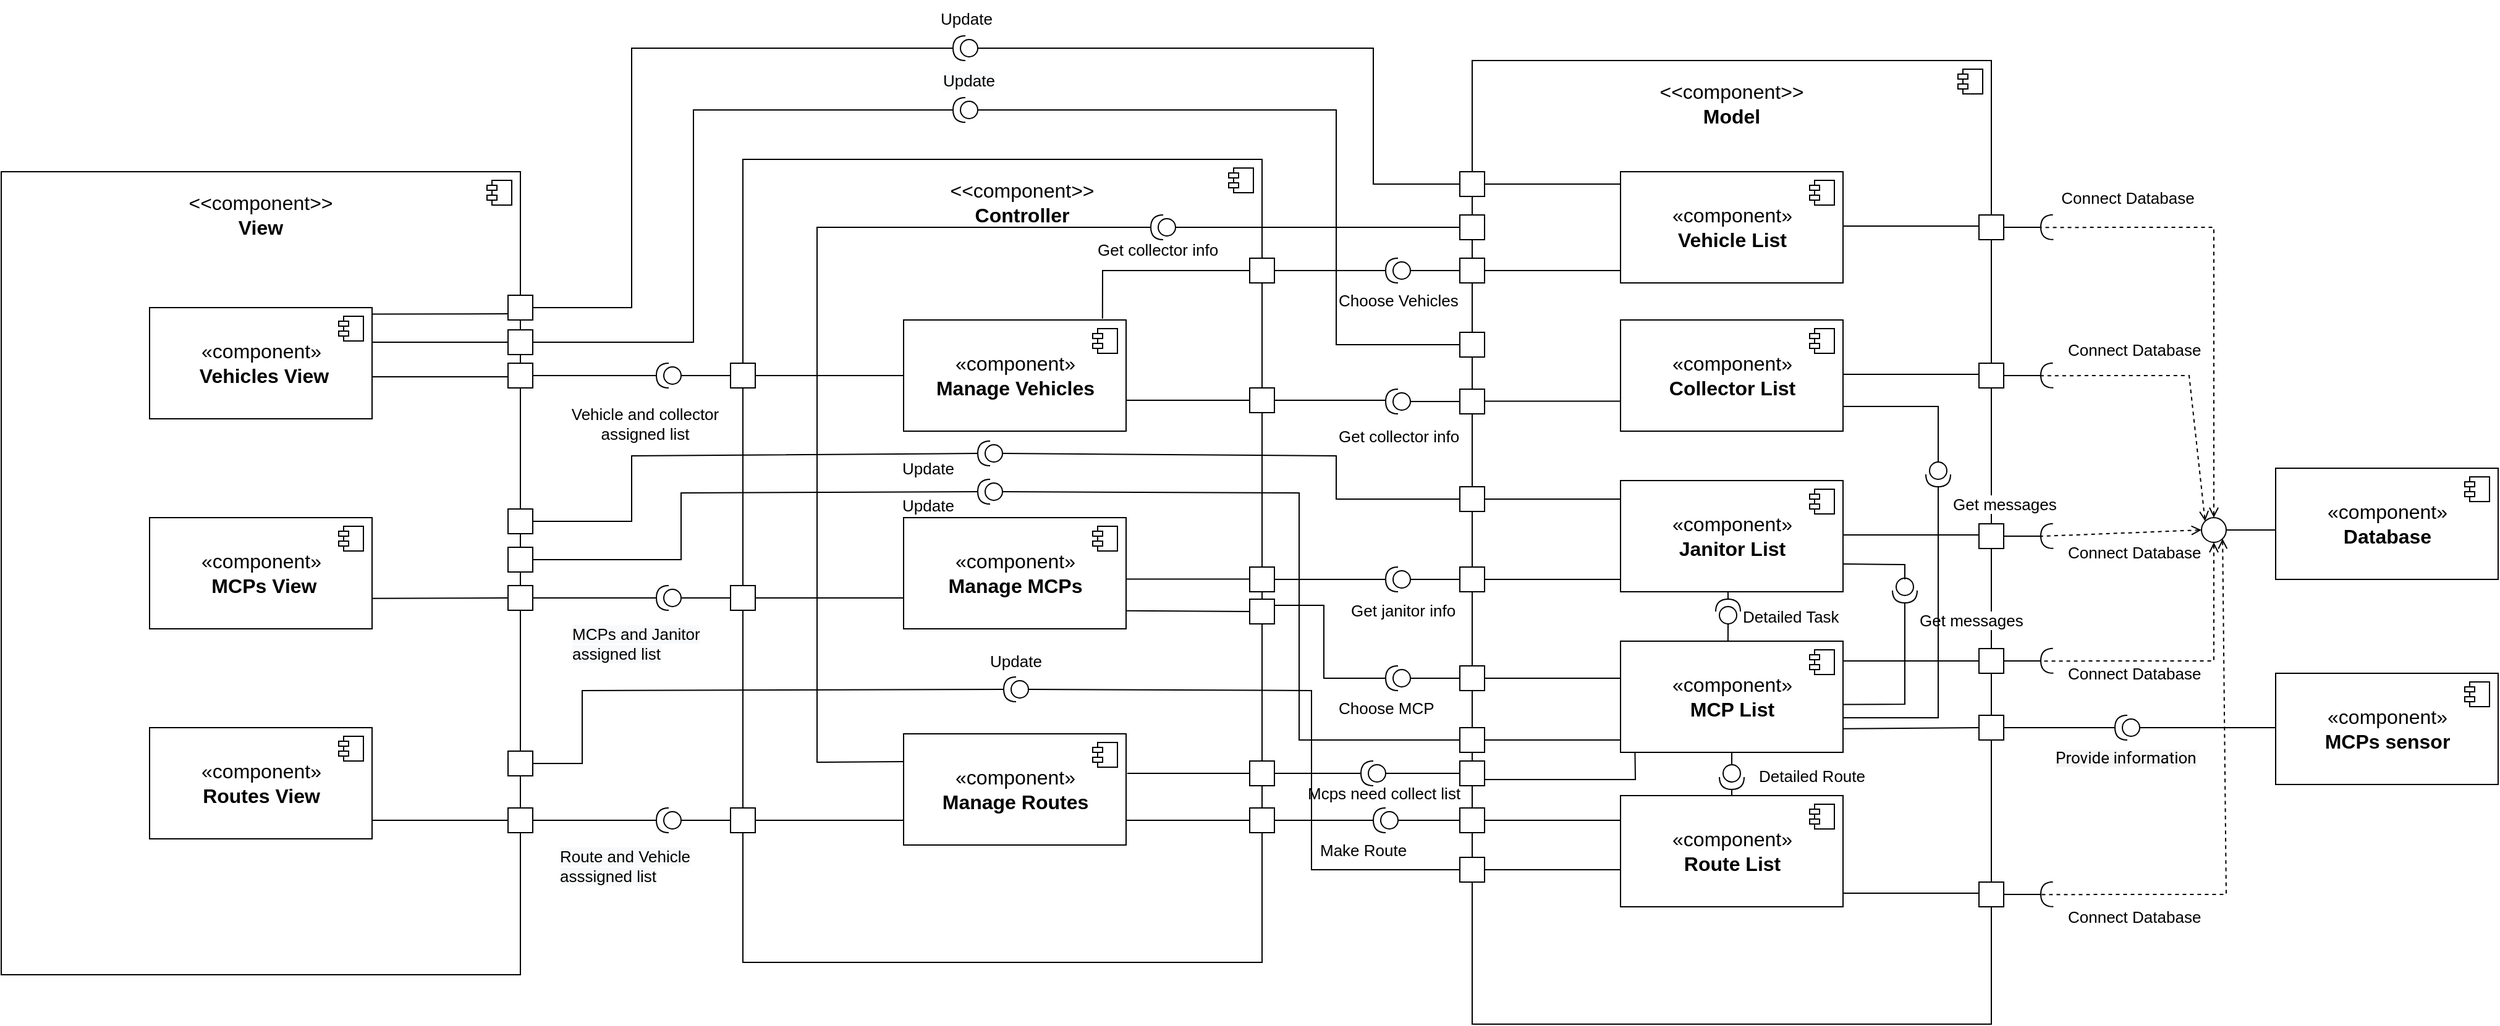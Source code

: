 <mxfile version="20.5.3" type="device"><diagram id="DWbKO2-hVR_aeSGYSEs2" name="Page-1"><mxGraphModel dx="1718" dy="490" grid="1" gridSize="10" guides="1" tooltips="1" connect="1" arrows="1" fold="1" page="1" pageScale="1" pageWidth="850" pageHeight="1100" math="0" shadow="0"><root><mxCell id="0"/><mxCell id="1" parent="0"/><mxCell id="Qb7MjZHAMTJa-xjZCIkE-1" value="" style="html=1;dropTarget=0;" vertex="1" parent="1"><mxGeometry x="370" y="370" width="420" height="650" as="geometry"/></mxCell><mxCell id="Qb7MjZHAMTJa-xjZCIkE-2" value="" style="shape=module;jettyWidth=8;jettyHeight=4;" vertex="1" parent="Qb7MjZHAMTJa-xjZCIkE-1"><mxGeometry x="1" width="20" height="20" relative="1" as="geometry"><mxPoint x="-27" y="7" as="offset"/></mxGeometry></mxCell><mxCell id="Qb7MjZHAMTJa-xjZCIkE-3" value="" style="html=1;dropTarget=0;" vertex="1" parent="1"><mxGeometry x="-230" y="380" width="420" height="650" as="geometry"/></mxCell><mxCell id="Qb7MjZHAMTJa-xjZCIkE-4" value="" style="shape=module;jettyWidth=8;jettyHeight=4;" vertex="1" parent="Qb7MjZHAMTJa-xjZCIkE-3"><mxGeometry x="1" width="20" height="20" relative="1" as="geometry"><mxPoint x="-27" y="7" as="offset"/></mxGeometry></mxCell><mxCell id="Qb7MjZHAMTJa-xjZCIkE-5" value="&lt;font style=&quot;font-size: 16px;&quot;&gt;&amp;lt;&amp;lt;component&amp;gt;&amp;gt;&lt;br&gt;&lt;b&gt;View&lt;/b&gt;&lt;br&gt;&lt;/font&gt;" style="text;html=1;strokeColor=none;fillColor=none;align=center;verticalAlign=middle;whiteSpace=wrap;rounded=0;" vertex="1" parent="1"><mxGeometry x="-95" y="380" width="150" height="70" as="geometry"/></mxCell><mxCell id="Qb7MjZHAMTJa-xjZCIkE-6" value="&lt;font style=&quot;font-size: 16px;&quot;&gt;&amp;lt;&amp;lt;component&amp;gt;&amp;gt;&lt;br&gt;&lt;b&gt;Controller&lt;/b&gt;&lt;br&gt;&lt;/font&gt;" style="text;html=1;strokeColor=none;fillColor=none;align=center;verticalAlign=middle;whiteSpace=wrap;rounded=0;" vertex="1" parent="1"><mxGeometry x="521" y="370" width="150" height="70" as="geometry"/></mxCell><mxCell id="Qb7MjZHAMTJa-xjZCIkE-7" value="" style="html=1;dropTarget=0;" vertex="1" parent="1"><mxGeometry x="960" y="290" width="420" height="780" as="geometry"/></mxCell><mxCell id="Qb7MjZHAMTJa-xjZCIkE-8" value="" style="shape=module;jettyWidth=8;jettyHeight=4;" vertex="1" parent="Qb7MjZHAMTJa-xjZCIkE-7"><mxGeometry x="1" width="20" height="20" relative="1" as="geometry"><mxPoint x="-27" y="7" as="offset"/></mxGeometry></mxCell><mxCell id="Qb7MjZHAMTJa-xjZCIkE-9" value="&lt;font style=&quot;font-size: 16px;&quot;&gt;&amp;lt;&amp;lt;component&amp;gt;&amp;gt;&lt;br&gt;&lt;b&gt;Model&lt;/b&gt;&lt;br&gt;&lt;/font&gt;" style="text;html=1;strokeColor=none;fillColor=none;align=center;verticalAlign=middle;whiteSpace=wrap;rounded=0;" vertex="1" parent="1"><mxGeometry x="1095" y="290" width="150" height="70" as="geometry"/></mxCell><mxCell id="Qb7MjZHAMTJa-xjZCIkE-10" value="«component»&lt;br&gt;&lt;b&gt;Manage Vehicles&lt;/b&gt;" style="html=1;dropTarget=0;fontSize=16;" vertex="1" parent="1"><mxGeometry x="500" y="500" width="180" height="90" as="geometry"/></mxCell><mxCell id="Qb7MjZHAMTJa-xjZCIkE-11" value="" style="shape=module;jettyWidth=8;jettyHeight=4;fontSize=16;" vertex="1" parent="Qb7MjZHAMTJa-xjZCIkE-10"><mxGeometry x="1" width="20" height="20" relative="1" as="geometry"><mxPoint x="-27" y="7" as="offset"/></mxGeometry></mxCell><mxCell id="Qb7MjZHAMTJa-xjZCIkE-12" value="«component»&lt;br&gt;&lt;b&gt;Manage MCPs&lt;/b&gt;" style="html=1;dropTarget=0;fontSize=16;" vertex="1" parent="1"><mxGeometry x="500" y="660" width="180" height="90" as="geometry"/></mxCell><mxCell id="Qb7MjZHAMTJa-xjZCIkE-13" value="" style="shape=module;jettyWidth=8;jettyHeight=4;fontSize=16;" vertex="1" parent="Qb7MjZHAMTJa-xjZCIkE-12"><mxGeometry x="1" width="20" height="20" relative="1" as="geometry"><mxPoint x="-27" y="7" as="offset"/></mxGeometry></mxCell><mxCell id="Qb7MjZHAMTJa-xjZCIkE-14" value="«component»&lt;br&gt;&lt;b&gt;Manage Routes&lt;/b&gt;" style="html=1;dropTarget=0;fontSize=16;" vertex="1" parent="1"><mxGeometry x="500" y="835" width="180" height="90" as="geometry"/></mxCell><mxCell id="Qb7MjZHAMTJa-xjZCIkE-15" value="" style="shape=module;jettyWidth=8;jettyHeight=4;fontSize=16;" vertex="1" parent="Qb7MjZHAMTJa-xjZCIkE-14"><mxGeometry x="1" width="20" height="20" relative="1" as="geometry"><mxPoint x="-27" y="7" as="offset"/></mxGeometry></mxCell><mxCell id="Qb7MjZHAMTJa-xjZCIkE-16" value="«component»&lt;br&gt;&lt;b&gt;&amp;nbsp;Vehicles View&lt;/b&gt;" style="html=1;dropTarget=0;fontSize=16;" vertex="1" parent="1"><mxGeometry x="-110" y="490" width="180" height="90" as="geometry"/></mxCell><mxCell id="Qb7MjZHAMTJa-xjZCIkE-17" value="" style="shape=module;jettyWidth=8;jettyHeight=4;fontSize=16;" vertex="1" parent="Qb7MjZHAMTJa-xjZCIkE-16"><mxGeometry x="1" width="20" height="20" relative="1" as="geometry"><mxPoint x="-27" y="7" as="offset"/></mxGeometry></mxCell><mxCell id="Qb7MjZHAMTJa-xjZCIkE-18" value="«component»&lt;br&gt;&lt;b&gt;&amp;nbsp;MCPs View&lt;/b&gt;" style="html=1;dropTarget=0;fontSize=16;" vertex="1" parent="1"><mxGeometry x="-110" y="660" width="180" height="90" as="geometry"/></mxCell><mxCell id="Qb7MjZHAMTJa-xjZCIkE-19" value="" style="shape=module;jettyWidth=8;jettyHeight=4;fontSize=16;" vertex="1" parent="Qb7MjZHAMTJa-xjZCIkE-18"><mxGeometry x="1" width="20" height="20" relative="1" as="geometry"><mxPoint x="-27" y="7" as="offset"/></mxGeometry></mxCell><mxCell id="Qb7MjZHAMTJa-xjZCIkE-20" value="«component»&lt;br&gt;&lt;b&gt;Routes View&lt;/b&gt;" style="html=1;dropTarget=0;fontSize=16;" vertex="1" parent="1"><mxGeometry x="-110" y="830" width="180" height="90" as="geometry"/></mxCell><mxCell id="Qb7MjZHAMTJa-xjZCIkE-21" value="" style="shape=module;jettyWidth=8;jettyHeight=4;fontSize=16;" vertex="1" parent="Qb7MjZHAMTJa-xjZCIkE-20"><mxGeometry x="1" width="20" height="20" relative="1" as="geometry"><mxPoint x="-27" y="7" as="offset"/></mxGeometry></mxCell><mxCell id="Qb7MjZHAMTJa-xjZCIkE-22" value="«component»&lt;br&gt;&lt;b&gt;Collector List&lt;/b&gt;" style="html=1;dropTarget=0;fontSize=16;" vertex="1" parent="1"><mxGeometry x="1080" y="500" width="180" height="90" as="geometry"/></mxCell><mxCell id="Qb7MjZHAMTJa-xjZCIkE-23" value="" style="shape=module;jettyWidth=8;jettyHeight=4;fontSize=16;" vertex="1" parent="Qb7MjZHAMTJa-xjZCIkE-22"><mxGeometry x="1" width="20" height="20" relative="1" as="geometry"><mxPoint x="-27" y="7" as="offset"/></mxGeometry></mxCell><mxCell id="Qb7MjZHAMTJa-xjZCIkE-24" value="«component»&lt;br&gt;&lt;b&gt;Janitor List&lt;/b&gt;" style="html=1;dropTarget=0;fontSize=16;" vertex="1" parent="1"><mxGeometry x="1080" y="630" width="180" height="90" as="geometry"/></mxCell><mxCell id="Qb7MjZHAMTJa-xjZCIkE-25" value="" style="shape=module;jettyWidth=8;jettyHeight=4;fontSize=16;" vertex="1" parent="Qb7MjZHAMTJa-xjZCIkE-24"><mxGeometry x="1" width="20" height="20" relative="1" as="geometry"><mxPoint x="-27" y="7" as="offset"/></mxGeometry></mxCell><mxCell id="Qb7MjZHAMTJa-xjZCIkE-26" value="«component»&lt;br&gt;&lt;b&gt;MCP List&lt;/b&gt;" style="html=1;dropTarget=0;fontSize=16;" vertex="1" parent="1"><mxGeometry x="1080" y="760" width="180" height="90" as="geometry"/></mxCell><mxCell id="Qb7MjZHAMTJa-xjZCIkE-27" value="" style="shape=module;jettyWidth=8;jettyHeight=4;fontSize=16;" vertex="1" parent="Qb7MjZHAMTJa-xjZCIkE-26"><mxGeometry x="1" width="20" height="20" relative="1" as="geometry"><mxPoint x="-27" y="7" as="offset"/></mxGeometry></mxCell><mxCell id="Qb7MjZHAMTJa-xjZCIkE-28" value="«component»&lt;br&gt;&lt;b&gt;Vehicle List&lt;/b&gt;" style="html=1;dropTarget=0;fontSize=16;" vertex="1" parent="1"><mxGeometry x="1080" y="380" width="180" height="90" as="geometry"/></mxCell><mxCell id="Qb7MjZHAMTJa-xjZCIkE-29" value="" style="shape=module;jettyWidth=8;jettyHeight=4;fontSize=16;" vertex="1" parent="Qb7MjZHAMTJa-xjZCIkE-28"><mxGeometry x="1" width="20" height="20" relative="1" as="geometry"><mxPoint x="-27" y="7" as="offset"/></mxGeometry></mxCell><mxCell id="Qb7MjZHAMTJa-xjZCIkE-30" value="«component»&lt;br&gt;&lt;b&gt;Route List&lt;/b&gt;" style="html=1;dropTarget=0;fontSize=16;" vertex="1" parent="1"><mxGeometry x="1080" y="885" width="180" height="90" as="geometry"/></mxCell><mxCell id="Qb7MjZHAMTJa-xjZCIkE-31" value="" style="shape=module;jettyWidth=8;jettyHeight=4;fontSize=16;" vertex="1" parent="Qb7MjZHAMTJa-xjZCIkE-30"><mxGeometry x="1" width="20" height="20" relative="1" as="geometry"><mxPoint x="-27" y="7" as="offset"/></mxGeometry></mxCell><mxCell id="Qb7MjZHAMTJa-xjZCIkE-32" value="«component»&lt;br&gt;&lt;b&gt;Database&lt;/b&gt;" style="html=1;dropTarget=0;fontSize=16;" vertex="1" parent="1"><mxGeometry x="1610" y="620" width="180" height="90" as="geometry"/></mxCell><mxCell id="Qb7MjZHAMTJa-xjZCIkE-33" value="" style="shape=module;jettyWidth=8;jettyHeight=4;fontSize=16;" vertex="1" parent="Qb7MjZHAMTJa-xjZCIkE-32"><mxGeometry x="1" width="20" height="20" relative="1" as="geometry"><mxPoint x="-27" y="7" as="offset"/></mxGeometry></mxCell><mxCell id="Qb7MjZHAMTJa-xjZCIkE-34" value="" style="rounded=0;whiteSpace=wrap;html=1;fontSize=16;" vertex="1" parent="1"><mxGeometry x="1370" y="415" width="20" height="20" as="geometry"/></mxCell><mxCell id="Qb7MjZHAMTJa-xjZCIkE-35" value="" style="rounded=0;whiteSpace=wrap;html=1;fontSize=16;" vertex="1" parent="1"><mxGeometry x="1370" y="535" width="20" height="20" as="geometry"/></mxCell><mxCell id="Qb7MjZHAMTJa-xjZCIkE-36" value="" style="rounded=0;whiteSpace=wrap;html=1;fontSize=16;" vertex="1" parent="1"><mxGeometry x="1370" y="665" width="20" height="20" as="geometry"/></mxCell><mxCell id="Qb7MjZHAMTJa-xjZCIkE-37" value="" style="rounded=0;whiteSpace=wrap;html=1;fontSize=16;" vertex="1" parent="1"><mxGeometry x="1370" y="766" width="20" height="20" as="geometry"/></mxCell><mxCell id="Qb7MjZHAMTJa-xjZCIkE-38" value="" style="rounded=0;whiteSpace=wrap;html=1;fontSize=16;" vertex="1" parent="1"><mxGeometry x="1370" y="820" width="20" height="20" as="geometry"/></mxCell><mxCell id="Qb7MjZHAMTJa-xjZCIkE-39" value="" style="rounded=0;whiteSpace=wrap;html=1;fontSize=16;" vertex="1" parent="1"><mxGeometry x="1370" y="955" width="20" height="20" as="geometry"/></mxCell><mxCell id="Qb7MjZHAMTJa-xjZCIkE-40" value="«component»&lt;br&gt;&lt;b&gt;MCPs sensor&lt;/b&gt;" style="html=1;dropTarget=0;fontSize=16;" vertex="1" parent="1"><mxGeometry x="1610" y="786" width="180" height="90" as="geometry"/></mxCell><mxCell id="Qb7MjZHAMTJa-xjZCIkE-41" value="" style="shape=module;jettyWidth=8;jettyHeight=4;fontSize=16;" vertex="1" parent="Qb7MjZHAMTJa-xjZCIkE-40"><mxGeometry x="1" width="20" height="20" relative="1" as="geometry"><mxPoint x="-27" y="7" as="offset"/></mxGeometry></mxCell><mxCell id="Qb7MjZHAMTJa-xjZCIkE-42" value="" style="endArrow=none;html=1;rounded=0;fontSize=16;exitX=1;exitY=0.75;exitDx=0;exitDy=0;entryX=-0.002;entryY=0.331;entryDx=0;entryDy=0;entryPerimeter=0;" edge="1" parent="1"><mxGeometry width="50" height="50" relative="1" as="geometry"><mxPoint x="1260" y="830.88" as="sourcePoint"/><mxPoint x="1369.96" y="830" as="targetPoint"/></mxGeometry></mxCell><mxCell id="Qb7MjZHAMTJa-xjZCIkE-43" value="" style="line;strokeWidth=1;fillColor=none;align=left;verticalAlign=middle;spacingTop=-1;spacingLeft=3;spacingRight=3;rotatable=0;labelPosition=right;points=[];portConstraint=eastwest;strokeColor=inherit;fontSize=16;" vertex="1" parent="1"><mxGeometry x="1570" y="666" width="40" height="8" as="geometry"/></mxCell><mxCell id="Qb7MjZHAMTJa-xjZCIkE-44" value="" style="shape=providedRequiredInterface;html=1;verticalLabelPosition=bottom;sketch=0;fontSize=16;rotation=-180;" vertex="1" parent="1"><mxGeometry x="1480" y="820" width="20" height="20" as="geometry"/></mxCell><mxCell id="Qb7MjZHAMTJa-xjZCIkE-45" value="" style="line;strokeWidth=1;fillColor=none;align=left;verticalAlign=middle;spacingTop=-1;spacingLeft=3;spacingRight=3;rotatable=0;labelPosition=right;points=[];portConstraint=eastwest;strokeColor=inherit;fontSize=16;" vertex="1" parent="1"><mxGeometry x="1390" y="826" width="90" height="8" as="geometry"/></mxCell><mxCell id="Qb7MjZHAMTJa-xjZCIkE-46" value="" style="line;strokeWidth=1;fillColor=none;align=left;verticalAlign=middle;spacingTop=-1;spacingLeft=3;spacingRight=3;rotatable=0;labelPosition=right;points=[];portConstraint=eastwest;strokeColor=inherit;fontSize=16;" vertex="1" parent="1"><mxGeometry x="1500" y="826" width="110" height="8" as="geometry"/></mxCell><mxCell id="Qb7MjZHAMTJa-xjZCIkE-47" value="" style="line;strokeWidth=1;fillColor=none;align=left;verticalAlign=middle;spacingTop=-1;spacingLeft=3;spacingRight=3;rotatable=0;labelPosition=right;points=[];portConstraint=eastwest;strokeColor=inherit;fontSize=16;" vertex="1" parent="1"><mxGeometry x="1390" y="421" width="30" height="8" as="geometry"/></mxCell><mxCell id="Qb7MjZHAMTJa-xjZCIkE-48" value="" style="shape=requiredInterface;html=1;verticalLabelPosition=bottom;sketch=0;fontSize=16;rotation=-181;" vertex="1" parent="1"><mxGeometry x="1420" y="415" width="10" height="20" as="geometry"/></mxCell><mxCell id="Qb7MjZHAMTJa-xjZCIkE-49" value="" style="line;strokeWidth=1;fillColor=none;align=left;verticalAlign=middle;spacingTop=-1;spacingLeft=3;spacingRight=3;rotatable=0;labelPosition=right;points=[];portConstraint=eastwest;strokeColor=inherit;fontSize=16;" vertex="1" parent="1"><mxGeometry x="1390" y="541" width="30" height="8" as="geometry"/></mxCell><mxCell id="Qb7MjZHAMTJa-xjZCIkE-50" value="" style="shape=requiredInterface;html=1;verticalLabelPosition=bottom;sketch=0;fontSize=16;rotation=-181;" vertex="1" parent="1"><mxGeometry x="1420" y="535" width="10" height="20" as="geometry"/></mxCell><mxCell id="Qb7MjZHAMTJa-xjZCIkE-51" value="" style="line;strokeWidth=1;fillColor=none;align=left;verticalAlign=middle;spacingTop=-1;spacingLeft=3;spacingRight=3;rotatable=0;labelPosition=right;points=[];portConstraint=eastwest;strokeColor=inherit;fontSize=16;" vertex="1" parent="1"><mxGeometry x="1390" y="671" width="30" height="8" as="geometry"/></mxCell><mxCell id="Qb7MjZHAMTJa-xjZCIkE-52" value="" style="shape=requiredInterface;html=1;verticalLabelPosition=bottom;sketch=0;fontSize=16;rotation=-181;" vertex="1" parent="1"><mxGeometry x="1420" y="665" width="10" height="20" as="geometry"/></mxCell><mxCell id="Qb7MjZHAMTJa-xjZCIkE-53" value="" style="line;strokeWidth=1;fillColor=none;align=left;verticalAlign=middle;spacingTop=-1;spacingLeft=3;spacingRight=3;rotatable=0;labelPosition=right;points=[];portConstraint=eastwest;strokeColor=inherit;fontSize=16;" vertex="1" parent="1"><mxGeometry x="1390" y="772" width="30" height="8" as="geometry"/></mxCell><mxCell id="Qb7MjZHAMTJa-xjZCIkE-54" value="" style="shape=requiredInterface;html=1;verticalLabelPosition=bottom;sketch=0;fontSize=16;rotation=-181;" vertex="1" parent="1"><mxGeometry x="1420" y="766" width="10" height="20" as="geometry"/></mxCell><mxCell id="Qb7MjZHAMTJa-xjZCIkE-55" value="" style="line;strokeWidth=1;fillColor=none;align=left;verticalAlign=middle;spacingTop=-1;spacingLeft=3;spacingRight=3;rotatable=0;labelPosition=right;points=[];portConstraint=eastwest;strokeColor=inherit;fontSize=16;" vertex="1" parent="1"><mxGeometry x="1390" y="961" width="30" height="8" as="geometry"/></mxCell><mxCell id="Qb7MjZHAMTJa-xjZCIkE-56" value="" style="shape=requiredInterface;html=1;verticalLabelPosition=bottom;sketch=0;fontSize=16;rotation=-181;" vertex="1" parent="1"><mxGeometry x="1420" y="955" width="10" height="20" as="geometry"/></mxCell><mxCell id="Qb7MjZHAMTJa-xjZCIkE-57" value="" style="ellipse;whiteSpace=wrap;html=1;aspect=fixed;fontSize=16;" vertex="1" parent="1"><mxGeometry x="1550" y="660" width="20" height="20" as="geometry"/></mxCell><mxCell id="Qb7MjZHAMTJa-xjZCIkE-58" value="&lt;font style=&quot;font-size: 13px;&quot;&gt;Connect Database&lt;/font&gt;" style="endArrow=none;dashed=1;html=1;rounded=0;fontSize=16;startArrow=open;startFill=0;entryX=1;entryY=0.5;entryDx=0;entryDy=0;entryPerimeter=0;exitX=0.5;exitY=0;exitDx=0;exitDy=0;" edge="1" parent="1" source="Qb7MjZHAMTJa-xjZCIkE-57" target="Qb7MjZHAMTJa-xjZCIkE-48"><mxGeometry x="0.627" y="-25" width="50" height="50" relative="1" as="geometry"><mxPoint x="1510" y="590" as="sourcePoint"/><mxPoint x="1560" y="630" as="targetPoint"/><Array as="points"><mxPoint x="1560" y="425"/></Array><mxPoint as="offset"/></mxGeometry></mxCell><mxCell id="Qb7MjZHAMTJa-xjZCIkE-59" value="" style="endArrow=none;dashed=1;html=1;rounded=0;fontSize=16;startArrow=open;startFill=0;entryX=1;entryY=0.5;entryDx=0;entryDy=0;entryPerimeter=0;exitX=0;exitY=0;exitDx=0;exitDy=0;" edge="1" parent="1" source="Qb7MjZHAMTJa-xjZCIkE-57" target="Qb7MjZHAMTJa-xjZCIkE-50"><mxGeometry width="50" height="50" relative="1" as="geometry"><mxPoint x="1550" y="640" as="sourcePoint"/><mxPoint x="1430.001" y="435.087" as="targetPoint"/><Array as="points"><mxPoint x="1540" y="545"/></Array></mxGeometry></mxCell><mxCell id="Qb7MjZHAMTJa-xjZCIkE-60" value="" style="endArrow=none;dashed=1;html=1;rounded=0;fontSize=16;startArrow=open;startFill=0;entryX=1;entryY=0.5;entryDx=0;entryDy=0;entryPerimeter=0;" edge="1" parent="1" target="Qb7MjZHAMTJa-xjZCIkE-52"><mxGeometry width="50" height="50" relative="1" as="geometry"><mxPoint x="1550" y="670" as="sourcePoint"/><mxPoint x="1430.001" y="555.087" as="targetPoint"/><Array as="points"/></mxGeometry></mxCell><mxCell id="Qb7MjZHAMTJa-xjZCIkE-61" value="" style="endArrow=none;dashed=1;html=1;rounded=0;fontSize=16;startArrow=open;startFill=0;entryX=1;entryY=0.5;entryDx=0;entryDy=0;entryPerimeter=0;exitX=0.5;exitY=1;exitDx=0;exitDy=0;" edge="1" parent="1" source="Qb7MjZHAMTJa-xjZCIkE-57" target="Qb7MjZHAMTJa-xjZCIkE-54"><mxGeometry width="50" height="50" relative="1" as="geometry"><mxPoint x="1569.96" y="662.78" as="sourcePoint"/><mxPoint x="1440.001" y="695.087" as="targetPoint"/><Array as="points"><mxPoint x="1560" y="776"/></Array></mxGeometry></mxCell><mxCell id="Qb7MjZHAMTJa-xjZCIkE-62" value="" style="endArrow=none;dashed=1;html=1;rounded=0;fontSize=16;startArrow=open;startFill=0;entryX=1;entryY=0.5;entryDx=0;entryDy=0;entryPerimeter=0;exitX=1;exitY=1;exitDx=0;exitDy=0;" edge="1" parent="1" source="Qb7MjZHAMTJa-xjZCIkE-57" target="Qb7MjZHAMTJa-xjZCIkE-56"><mxGeometry width="50" height="50" relative="1" as="geometry"><mxPoint x="1579.96" y="672.78" as="sourcePoint"/><mxPoint x="1450.001" y="705.087" as="targetPoint"/><Array as="points"><mxPoint x="1570" y="965"/></Array></mxGeometry></mxCell><mxCell id="Qb7MjZHAMTJa-xjZCIkE-63" value="" style="line;strokeWidth=1;fillColor=none;align=left;verticalAlign=middle;spacingTop=-1;spacingLeft=3;spacingRight=3;rotatable=0;labelPosition=right;points=[];portConstraint=eastwest;strokeColor=inherit;fontSize=16;" vertex="1" parent="1"><mxGeometry x="1260" y="420" width="110" height="8" as="geometry"/></mxCell><mxCell id="Qb7MjZHAMTJa-xjZCIkE-64" value="" style="line;strokeWidth=1;fillColor=none;align=left;verticalAlign=middle;spacingTop=-1;spacingLeft=3;spacingRight=3;rotatable=0;labelPosition=right;points=[];portConstraint=eastwest;strokeColor=inherit;fontSize=16;" vertex="1" parent="1"><mxGeometry x="1260" y="540" width="110" height="8" as="geometry"/></mxCell><mxCell id="Qb7MjZHAMTJa-xjZCIkE-65" value="" style="line;strokeWidth=1;fillColor=none;align=left;verticalAlign=middle;spacingTop=-1;spacingLeft=3;spacingRight=3;rotatable=0;labelPosition=right;points=[];portConstraint=eastwest;strokeColor=inherit;fontSize=16;" vertex="1" parent="1"><mxGeometry x="1260" y="670" width="110" height="8" as="geometry"/></mxCell><mxCell id="Qb7MjZHAMTJa-xjZCIkE-66" value="" style="line;strokeWidth=1;fillColor=none;align=left;verticalAlign=middle;spacingTop=-1;spacingLeft=3;spacingRight=3;rotatable=0;labelPosition=right;points=[];portConstraint=eastwest;strokeColor=inherit;fontSize=16;" vertex="1" parent="1"><mxGeometry x="1260" y="772" width="110" height="8" as="geometry"/></mxCell><mxCell id="Qb7MjZHAMTJa-xjZCIkE-67" value="" style="line;strokeWidth=1;fillColor=none;align=left;verticalAlign=middle;spacingTop=-1;spacingLeft=3;spacingRight=3;rotatable=0;labelPosition=right;points=[];portConstraint=eastwest;strokeColor=inherit;fontSize=16;" vertex="1" parent="1"><mxGeometry x="1260" y="960" width="110" height="8" as="geometry"/></mxCell><mxCell id="Qb7MjZHAMTJa-xjZCIkE-68" value="&lt;span style=&quot;color: rgb(0, 0, 0); font-family: Helvetica; font-style: normal; font-variant-ligatures: normal; font-variant-caps: normal; font-weight: 400; letter-spacing: normal; orphans: 2; text-align: center; text-indent: 0px; text-transform: none; widows: 2; word-spacing: 0px; -webkit-text-stroke-width: 0px; background-color: rgb(255, 255, 255); text-decoration-thickness: initial; text-decoration-style: initial; text-decoration-color: initial; float: none; display: inline !important;&quot;&gt;&lt;font style=&quot;font-size: 13px;&quot;&gt;Connect Database&lt;/font&gt;&lt;/span&gt;" style="text;whiteSpace=wrap;html=1;" vertex="1" parent="1"><mxGeometry x="1440" y="510" width="170" height="40" as="geometry"/></mxCell><mxCell id="Qb7MjZHAMTJa-xjZCIkE-69" value="&lt;span style=&quot;font-size: 13px; text-align: center; background-color: rgb(255, 255, 255);&quot;&gt;Connect Database&lt;/span&gt;" style="text;whiteSpace=wrap;html=1;" vertex="1" parent="1"><mxGeometry x="1440" y="674" width="170" height="40" as="geometry"/></mxCell><mxCell id="Qb7MjZHAMTJa-xjZCIkE-70" value="&lt;span style=&quot;color: rgb(0, 0, 0); font-family: Helvetica; font-style: normal; font-variant-ligatures: normal; font-variant-caps: normal; font-weight: 400; letter-spacing: normal; orphans: 2; text-align: center; text-indent: 0px; text-transform: none; widows: 2; word-spacing: 0px; -webkit-text-stroke-width: 0px; background-color: rgb(255, 255, 255); text-decoration-thickness: initial; text-decoration-style: initial; text-decoration-color: initial; float: none; display: inline !important;&quot;&gt;&lt;font style=&quot;font-size: 13px;&quot;&gt;Connect Database&lt;/font&gt;&lt;/span&gt;" style="text;whiteSpace=wrap;html=1;" vertex="1" parent="1"><mxGeometry x="1440" y="772" width="170" height="40" as="geometry"/></mxCell><mxCell id="Qb7MjZHAMTJa-xjZCIkE-71" value="&lt;span style=&quot;color: rgb(0, 0, 0); font-family: Helvetica; font-style: normal; font-variant-ligatures: normal; font-variant-caps: normal; font-weight: 400; letter-spacing: normal; orphans: 2; text-align: center; text-indent: 0px; text-transform: none; widows: 2; word-spacing: 0px; -webkit-text-stroke-width: 0px; background-color: rgb(255, 255, 255); text-decoration-thickness: initial; text-decoration-style: initial; text-decoration-color: initial; float: none; display: inline !important;&quot;&gt;&lt;font style=&quot;font-size: 13px;&quot;&gt;Connect Database&lt;/font&gt;&lt;/span&gt;" style="text;whiteSpace=wrap;html=1;" vertex="1" parent="1"><mxGeometry x="1440" y="969" width="170" height="40" as="geometry"/></mxCell><mxCell id="Qb7MjZHAMTJa-xjZCIkE-72" value="&lt;span style=&quot;font-family: Roboto, RobotoDraft, Helvetica, Arial, sans-serif; background-color: rgb(245, 245, 245);&quot;&gt;&lt;font style=&quot;font-size: 13px;&quot;&gt;Provide information&lt;/font&gt;&lt;/span&gt;" style="text;whiteSpace=wrap;html=1;" vertex="1" parent="1"><mxGeometry x="1430" y="840" width="170" height="40" as="geometry"/></mxCell><mxCell id="Qb7MjZHAMTJa-xjZCIkE-73" value="" style="rounded=0;whiteSpace=wrap;html=1;fontSize=16;" vertex="1" parent="1"><mxGeometry x="950" y="450" width="20" height="20" as="geometry"/></mxCell><mxCell id="Qb7MjZHAMTJa-xjZCIkE-74" value="" style="shape=providedRequiredInterface;html=1;verticalLabelPosition=bottom;sketch=0;fontSize=16;rotation=-180;" vertex="1" parent="1"><mxGeometry x="890" y="450" width="20" height="20" as="geometry"/></mxCell><mxCell id="Qb7MjZHAMTJa-xjZCIkE-75" value="" style="line;strokeWidth=1;fillColor=none;align=left;verticalAlign=middle;spacingTop=-1;spacingLeft=3;spacingRight=3;rotatable=0;labelPosition=right;points=[];portConstraint=eastwest;strokeColor=inherit;fontSize=13;" vertex="1" parent="1"><mxGeometry x="910" y="456" width="40" height="8" as="geometry"/></mxCell><mxCell id="Qb7MjZHAMTJa-xjZCIkE-76" value="" style="rounded=0;whiteSpace=wrap;html=1;fontSize=16;" vertex="1" parent="1"><mxGeometry x="780" y="450" width="20" height="20" as="geometry"/></mxCell><mxCell id="Qb7MjZHAMTJa-xjZCIkE-77" value="" style="endArrow=none;html=1;rounded=0;fontSize=13;entryX=1;entryY=0.5;entryDx=0;entryDy=0;exitX=1;exitY=0.5;exitDx=0;exitDy=0;exitPerimeter=0;" edge="1" parent="1" source="Qb7MjZHAMTJa-xjZCIkE-74" target="Qb7MjZHAMTJa-xjZCIkE-76"><mxGeometry width="50" height="50" relative="1" as="geometry"><mxPoint x="860" y="650" as="sourcePoint"/><mxPoint x="910" y="600" as="targetPoint"/></mxGeometry></mxCell><mxCell id="Qb7MjZHAMTJa-xjZCIkE-78" value="" style="endArrow=none;html=1;rounded=0;fontSize=13;exitX=0;exitY=0.5;exitDx=0;exitDy=0;entryX=0.894;entryY=-0.011;entryDx=0;entryDy=0;entryPerimeter=0;" edge="1" parent="1" source="Qb7MjZHAMTJa-xjZCIkE-76" target="Qb7MjZHAMTJa-xjZCIkE-10"><mxGeometry width="50" height="50" relative="1" as="geometry"><mxPoint x="910" y="520" as="sourcePoint"/><mxPoint x="960" y="470" as="targetPoint"/><Array as="points"><mxPoint x="661" y="460"/></Array></mxGeometry></mxCell><mxCell id="Qb7MjZHAMTJa-xjZCIkE-79" value="" style="endArrow=none;html=1;rounded=0;fontSize=13;exitX=1;exitY=0.5;exitDx=0;exitDy=0;" edge="1" parent="1" source="Qb7MjZHAMTJa-xjZCIkE-73"><mxGeometry width="50" height="50" relative="1" as="geometry"><mxPoint x="1030" y="700" as="sourcePoint"/><mxPoint x="1080" y="460" as="targetPoint"/></mxGeometry></mxCell><mxCell id="Qb7MjZHAMTJa-xjZCIkE-80" value="" style="rounded=0;whiteSpace=wrap;html=1;fontSize=16;" vertex="1" parent="1"><mxGeometry x="360" y="535" width="20" height="20" as="geometry"/></mxCell><mxCell id="Qb7MjZHAMTJa-xjZCIkE-81" value="" style="shape=providedRequiredInterface;html=1;verticalLabelPosition=bottom;sketch=0;fontSize=16;rotation=-180;" vertex="1" parent="1"><mxGeometry x="300" y="535" width="20" height="20" as="geometry"/></mxCell><mxCell id="Qb7MjZHAMTJa-xjZCIkE-82" value="" style="line;strokeWidth=1;fillColor=none;align=left;verticalAlign=middle;spacingTop=-1;spacingLeft=3;spacingRight=3;rotatable=0;labelPosition=right;points=[];portConstraint=eastwest;strokeColor=inherit;fontSize=13;" vertex="1" parent="1"><mxGeometry x="320" y="541" width="40" height="8" as="geometry"/></mxCell><mxCell id="Qb7MjZHAMTJa-xjZCIkE-83" value="" style="rounded=0;whiteSpace=wrap;html=1;fontSize=16;" vertex="1" parent="1"><mxGeometry x="180" y="535" width="20" height="20" as="geometry"/></mxCell><mxCell id="Qb7MjZHAMTJa-xjZCIkE-84" value="" style="endArrow=none;html=1;rounded=0;fontSize=13;entryX=1;entryY=0.5;entryDx=0;entryDy=0;exitX=1;exitY=0.5;exitDx=0;exitDy=0;exitPerimeter=0;" edge="1" parent="1" source="Qb7MjZHAMTJa-xjZCIkE-81" target="Qb7MjZHAMTJa-xjZCIkE-83"><mxGeometry width="50" height="50" relative="1" as="geometry"><mxPoint x="270" y="530" as="sourcePoint"/><mxPoint x="320" y="480" as="targetPoint"/></mxGeometry></mxCell><mxCell id="Qb7MjZHAMTJa-xjZCIkE-85" value="" style="endArrow=none;html=1;rounded=0;fontSize=13;exitX=1;exitY=0.5;exitDx=0;exitDy=0;" edge="1" parent="1" source="Qb7MjZHAMTJa-xjZCIkE-80" target="Qb7MjZHAMTJa-xjZCIkE-10"><mxGeometry width="50" height="50" relative="1" as="geometry"><mxPoint x="450" y="810" as="sourcePoint"/><mxPoint x="500" y="760" as="targetPoint"/></mxGeometry></mxCell><mxCell id="Qb7MjZHAMTJa-xjZCIkE-86" value="" style="line;strokeWidth=1;fillColor=none;align=left;verticalAlign=middle;spacingTop=-1;spacingLeft=3;spacingRight=3;rotatable=0;labelPosition=right;points=[];portConstraint=eastwest;strokeColor=inherit;fontSize=13;" vertex="1" parent="1"><mxGeometry x="320" y="721" width="40" height="8" as="geometry"/></mxCell><mxCell id="Qb7MjZHAMTJa-xjZCIkE-87" value="" style="rounded=0;whiteSpace=wrap;html=1;fontSize=16;" vertex="1" parent="1"><mxGeometry x="180" y="715" width="20" height="20" as="geometry"/></mxCell><mxCell id="Qb7MjZHAMTJa-xjZCIkE-88" value="" style="endArrow=none;html=1;rounded=0;fontSize=13;entryX=1;entryY=0.5;entryDx=0;entryDy=0;exitX=1;exitY=0.5;exitDx=0;exitDy=0;exitPerimeter=0;" edge="1" parent="1" target="Qb7MjZHAMTJa-xjZCIkE-87"><mxGeometry width="50" height="50" relative="1" as="geometry"><mxPoint x="300" y="725" as="sourcePoint"/><mxPoint x="320" y="660" as="targetPoint"/></mxGeometry></mxCell><mxCell id="Qb7MjZHAMTJa-xjZCIkE-89" value="" style="endArrow=none;html=1;rounded=0;fontSize=13;exitX=0;exitY=0.5;exitDx=0;exitDy=0;entryX=1.001;entryY=0.727;entryDx=0;entryDy=0;entryPerimeter=0;" edge="1" parent="1" source="Qb7MjZHAMTJa-xjZCIkE-87" target="Qb7MjZHAMTJa-xjZCIkE-18"><mxGeometry width="50" height="50" relative="1" as="geometry"><mxPoint x="320" y="580" as="sourcePoint"/><mxPoint x="70" y="724" as="targetPoint"/><Array as="points"/></mxGeometry></mxCell><mxCell id="Qb7MjZHAMTJa-xjZCIkE-90" value="" style="endArrow=none;html=1;rounded=0;fontSize=13;exitX=1;exitY=0.5;exitDx=0;exitDy=0;" edge="1" parent="1" source="Qb7MjZHAMTJa-xjZCIkE-92"><mxGeometry width="50" height="50" relative="1" as="geometry"><mxPoint x="390" y="725" as="sourcePoint"/><mxPoint x="500" y="725" as="targetPoint"/></mxGeometry></mxCell><mxCell id="Qb7MjZHAMTJa-xjZCIkE-91" value="" style="shape=providedRequiredInterface;html=1;verticalLabelPosition=bottom;sketch=0;fontSize=16;rotation=-180;" vertex="1" parent="1"><mxGeometry x="300" y="715" width="20" height="20" as="geometry"/></mxCell><mxCell id="Qb7MjZHAMTJa-xjZCIkE-92" value="" style="rounded=0;whiteSpace=wrap;html=1;fontSize=16;" vertex="1" parent="1"><mxGeometry x="360" y="715" width="20" height="20" as="geometry"/></mxCell><mxCell id="Qb7MjZHAMTJa-xjZCIkE-93" value="" style="line;strokeWidth=1;fillColor=none;align=left;verticalAlign=middle;spacingTop=-1;spacingLeft=3;spacingRight=3;rotatable=0;labelPosition=right;points=[];portConstraint=eastwest;strokeColor=inherit;fontSize=13;" vertex="1" parent="1"><mxGeometry x="320" y="901" width="40" height="8" as="geometry"/></mxCell><mxCell id="Qb7MjZHAMTJa-xjZCIkE-94" value="" style="rounded=0;whiteSpace=wrap;html=1;fontSize=16;" vertex="1" parent="1"><mxGeometry x="180" y="895" width="20" height="20" as="geometry"/></mxCell><mxCell id="Qb7MjZHAMTJa-xjZCIkE-95" value="" style="endArrow=none;html=1;rounded=0;fontSize=13;entryX=1;entryY=0.5;entryDx=0;entryDy=0;exitX=1;exitY=0.5;exitDx=0;exitDy=0;exitPerimeter=0;" edge="1" parent="1" target="Qb7MjZHAMTJa-xjZCIkE-94"><mxGeometry width="50" height="50" relative="1" as="geometry"><mxPoint x="300" y="905" as="sourcePoint"/><mxPoint x="320" y="840" as="targetPoint"/></mxGeometry></mxCell><mxCell id="Qb7MjZHAMTJa-xjZCIkE-96" value="" style="shape=providedRequiredInterface;html=1;verticalLabelPosition=bottom;sketch=0;fontSize=16;rotation=-180;" vertex="1" parent="1"><mxGeometry x="300" y="895" width="20" height="20" as="geometry"/></mxCell><mxCell id="Qb7MjZHAMTJa-xjZCIkE-97" value="" style="rounded=0;whiteSpace=wrap;html=1;fontSize=16;" vertex="1" parent="1"><mxGeometry x="360" y="895" width="20" height="20" as="geometry"/></mxCell><mxCell id="Qb7MjZHAMTJa-xjZCIkE-98" value="" style="endArrow=none;html=1;rounded=0;fontSize=13;entryX=0;entryY=0.5;entryDx=0;entryDy=0;" edge="1" parent="1" target="Qb7MjZHAMTJa-xjZCIkE-94"><mxGeometry width="50" height="50" relative="1" as="geometry"><mxPoint x="70" y="905" as="sourcePoint"/><mxPoint x="270" y="840" as="targetPoint"/></mxGeometry></mxCell><mxCell id="Qb7MjZHAMTJa-xjZCIkE-99" value="" style="endArrow=none;html=1;rounded=0;fontSize=13;exitX=1;exitY=0.5;exitDx=0;exitDy=0;" edge="1" parent="1" source="Qb7MjZHAMTJa-xjZCIkE-97"><mxGeometry width="50" height="50" relative="1" as="geometry"><mxPoint x="150" y="900" as="sourcePoint"/><mxPoint x="500" y="905" as="targetPoint"/></mxGeometry></mxCell><mxCell id="Qb7MjZHAMTJa-xjZCIkE-100" value="" style="rounded=0;whiteSpace=wrap;html=1;fontSize=16;" vertex="1" parent="1"><mxGeometry x="180" y="480" width="20" height="20" as="geometry"/></mxCell><mxCell id="Qb7MjZHAMTJa-xjZCIkE-101" value="" style="rounded=0;whiteSpace=wrap;html=1;fontSize=16;" vertex="1" parent="1"><mxGeometry x="180" y="508" width="20" height="20" as="geometry"/></mxCell><mxCell id="Qb7MjZHAMTJa-xjZCIkE-102" value="" style="endArrow=none;html=1;rounded=0;fontSize=13;exitX=0.999;exitY=0.059;exitDx=0;exitDy=0;exitPerimeter=0;entryX=0;entryY=0.75;entryDx=0;entryDy=0;" edge="1" parent="1" source="Qb7MjZHAMTJa-xjZCIkE-16" target="Qb7MjZHAMTJa-xjZCIkE-100"><mxGeometry width="50" height="50" relative="1" as="geometry"><mxPoint x="240" y="520" as="sourcePoint"/><mxPoint x="290" y="470" as="targetPoint"/></mxGeometry></mxCell><mxCell id="Qb7MjZHAMTJa-xjZCIkE-103" value="" style="endArrow=none;html=1;rounded=0;fontSize=13;entryX=0;entryY=0.5;entryDx=0;entryDy=0;" edge="1" parent="1" target="Qb7MjZHAMTJa-xjZCIkE-101"><mxGeometry width="50" height="50" relative="1" as="geometry"><mxPoint x="70" y="518" as="sourcePoint"/><mxPoint x="190" y="528" as="targetPoint"/></mxGeometry></mxCell><mxCell id="Qb7MjZHAMTJa-xjZCIkE-104" value="" style="endArrow=none;html=1;rounded=0;fontSize=13;entryX=0;entryY=0.5;entryDx=0;entryDy=0;" edge="1" parent="1"><mxGeometry width="50" height="50" relative="1" as="geometry"><mxPoint x="70" y="546" as="sourcePoint"/><mxPoint x="180" y="546" as="targetPoint"/></mxGeometry></mxCell><mxCell id="Qb7MjZHAMTJa-xjZCIkE-105" value="" style="rounded=0;whiteSpace=wrap;html=1;fontSize=16;" vertex="1" parent="1"><mxGeometry x="950" y="510" width="20" height="20" as="geometry"/></mxCell><mxCell id="Qb7MjZHAMTJa-xjZCIkE-106" value="" style="rounded=0;whiteSpace=wrap;html=1;fontSize=16;" vertex="1" parent="1"><mxGeometry x="950" y="380" width="20" height="20" as="geometry"/></mxCell><mxCell id="Qb7MjZHAMTJa-xjZCIkE-107" value="" style="endArrow=none;html=1;rounded=0;fontSize=13;exitX=1;exitY=0.5;exitDx=0;exitDy=0;entryX=1;entryY=0.5;entryDx=0;entryDy=0;entryPerimeter=0;" edge="1" parent="1" source="Qb7MjZHAMTJa-xjZCIkE-100" target="Qb7MjZHAMTJa-xjZCIkE-108"><mxGeometry width="50" height="50" relative="1" as="geometry"><mxPoint x="780" y="670" as="sourcePoint"/><mxPoint x="390" y="290" as="targetPoint"/><Array as="points"><mxPoint x="280" y="490"/><mxPoint x="280" y="280"/></Array></mxGeometry></mxCell><mxCell id="Qb7MjZHAMTJa-xjZCIkE-108" value="" style="shape=providedRequiredInterface;html=1;verticalLabelPosition=bottom;sketch=0;fontSize=16;rotation=-180;" vertex="1" parent="1"><mxGeometry x="540" y="270" width="20" height="20" as="geometry"/></mxCell><mxCell id="Qb7MjZHAMTJa-xjZCIkE-109" value="" style="endArrow=none;html=1;rounded=0;fontSize=13;exitX=0;exitY=0.5;exitDx=0;exitDy=0;exitPerimeter=0;entryX=0;entryY=0.5;entryDx=0;entryDy=0;" edge="1" parent="1" source="Qb7MjZHAMTJa-xjZCIkE-108" target="Qb7MjZHAMTJa-xjZCIkE-106"><mxGeometry width="50" height="50" relative="1" as="geometry"><mxPoint x="780" y="670" as="sourcePoint"/><mxPoint x="830" y="620" as="targetPoint"/><Array as="points"><mxPoint x="880" y="280"/><mxPoint x="880" y="390"/></Array></mxGeometry></mxCell><mxCell id="Qb7MjZHAMTJa-xjZCIkE-110" value="" style="endArrow=none;html=1;rounded=0;fontSize=13;entryX=1;entryY=0.5;entryDx=0;entryDy=0;" edge="1" parent="1" target="Qb7MjZHAMTJa-xjZCIkE-106"><mxGeometry width="50" height="50" relative="1" as="geometry"><mxPoint x="1080" y="390" as="sourcePoint"/><mxPoint x="830" y="620" as="targetPoint"/></mxGeometry></mxCell><mxCell id="Qb7MjZHAMTJa-xjZCIkE-111" value="Update" style="text;html=1;strokeColor=none;fillColor=none;align=center;verticalAlign=middle;whiteSpace=wrap;rounded=0;fontSize=13;" vertex="1" parent="1"><mxGeometry x="521" y="241" width="60" height="30" as="geometry"/></mxCell><mxCell id="Qb7MjZHAMTJa-xjZCIkE-112" value="" style="rounded=0;whiteSpace=wrap;html=1;fontSize=16;" vertex="1" parent="1"><mxGeometry x="780" y="555" width="20" height="20" as="geometry"/></mxCell><mxCell id="Qb7MjZHAMTJa-xjZCIkE-113" value="" style="endArrow=none;html=1;rounded=0;fontSize=13;entryX=0;entryY=0.5;entryDx=0;entryDy=0;" edge="1" parent="1" target="Qb7MjZHAMTJa-xjZCIkE-112"><mxGeometry width="50" height="50" relative="1" as="geometry"><mxPoint x="680" y="565" as="sourcePoint"/><mxPoint x="810" y="520" as="targetPoint"/></mxGeometry></mxCell><mxCell id="Qb7MjZHAMTJa-xjZCIkE-114" value="" style="shape=providedRequiredInterface;html=1;verticalLabelPosition=bottom;sketch=0;fontSize=16;rotation=-180;" vertex="1" parent="1"><mxGeometry x="890" y="556" width="20" height="20" as="geometry"/></mxCell><mxCell id="Qb7MjZHAMTJa-xjZCIkE-115" value="" style="endArrow=none;html=1;rounded=0;fontSize=13;entryX=1;entryY=0.5;entryDx=0;entryDy=0;exitX=1;exitY=0.5;exitDx=0;exitDy=0;exitPerimeter=0;" edge="1" parent="1"><mxGeometry width="50" height="50" relative="1" as="geometry"><mxPoint x="890.0" y="565.0" as="sourcePoint"/><mxPoint x="800" y="565" as="targetPoint"/></mxGeometry></mxCell><mxCell id="Qb7MjZHAMTJa-xjZCIkE-116" value="" style="line;strokeWidth=1;fillColor=none;align=left;verticalAlign=middle;spacingTop=-1;spacingLeft=3;spacingRight=3;rotatable=0;labelPosition=right;points=[];portConstraint=eastwest;strokeColor=inherit;fontSize=13;" vertex="1" parent="1"><mxGeometry x="910" y="562" width="40" height="8" as="geometry"/></mxCell><mxCell id="Qb7MjZHAMTJa-xjZCIkE-117" value="" style="rounded=0;whiteSpace=wrap;html=1;fontSize=16;" vertex="1" parent="1"><mxGeometry x="950" y="556" width="20" height="20" as="geometry"/></mxCell><mxCell id="Qb7MjZHAMTJa-xjZCIkE-118" value="" style="endArrow=none;html=1;rounded=0;fontSize=13;exitX=1;exitY=0.5;exitDx=0;exitDy=0;" edge="1" parent="1"><mxGeometry width="50" height="50" relative="1" as="geometry"><mxPoint x="970" y="565.76" as="sourcePoint"/><mxPoint x="1080" y="565.76" as="targetPoint"/></mxGeometry></mxCell><mxCell id="Qb7MjZHAMTJa-xjZCIkE-119" value="" style="shape=providedRequiredInterface;html=1;verticalLabelPosition=bottom;sketch=0;fontSize=16;rotation=-180;" vertex="1" parent="1"><mxGeometry x="540" y="320" width="20" height="20" as="geometry"/></mxCell><mxCell id="Qb7MjZHAMTJa-xjZCIkE-120" value="" style="endArrow=none;html=1;rounded=0;fontSize=13;exitX=1;exitY=0.5;exitDx=0;exitDy=0;entryX=1;entryY=0.5;entryDx=0;entryDy=0;entryPerimeter=0;" edge="1" parent="1" source="Qb7MjZHAMTJa-xjZCIkE-101" target="Qb7MjZHAMTJa-xjZCIkE-119"><mxGeometry width="50" height="50" relative="1" as="geometry"><mxPoint x="530" y="680" as="sourcePoint"/><mxPoint x="580" y="630" as="targetPoint"/><Array as="points"><mxPoint x="330" y="518"/><mxPoint x="330" y="330"/></Array></mxGeometry></mxCell><mxCell id="Qb7MjZHAMTJa-xjZCIkE-121" value="" style="endArrow=none;html=1;rounded=0;fontSize=13;entryX=0;entryY=0.5;entryDx=0;entryDy=0;entryPerimeter=0;exitX=0;exitY=0.5;exitDx=0;exitDy=0;" edge="1" parent="1" source="Qb7MjZHAMTJa-xjZCIkE-105" target="Qb7MjZHAMTJa-xjZCIkE-119"><mxGeometry width="50" height="50" relative="1" as="geometry"><mxPoint x="530" y="680" as="sourcePoint"/><mxPoint x="580" y="630" as="targetPoint"/><Array as="points"><mxPoint x="850" y="520"/><mxPoint x="850" y="330"/></Array></mxGeometry></mxCell><mxCell id="Qb7MjZHAMTJa-xjZCIkE-122" value="&lt;span style=&quot;color: rgb(0, 0, 0); font-family: Helvetica; font-size: 13px; font-style: normal; font-variant-ligatures: normal; font-variant-caps: normal; font-weight: 400; letter-spacing: normal; orphans: 2; text-align: center; text-indent: 0px; text-transform: none; widows: 2; word-spacing: 0px; -webkit-text-stroke-width: 0px; background-color: rgb(248, 249, 250); text-decoration-thickness: initial; text-decoration-style: initial; text-decoration-color: initial; float: none; display: inline !important;&quot;&gt;Update&lt;/span&gt;" style="text;whiteSpace=wrap;html=1;fontSize=13;" vertex="1" parent="1"><mxGeometry x="530" y="292" width="80" height="40" as="geometry"/></mxCell><mxCell id="Qb7MjZHAMTJa-xjZCIkE-123" value="" style="rounded=0;whiteSpace=wrap;html=1;fontSize=16;" vertex="1" parent="1"><mxGeometry x="780" y="700" width="20" height="20" as="geometry"/></mxCell><mxCell id="Qb7MjZHAMTJa-xjZCIkE-124" value="" style="shape=providedRequiredInterface;html=1;verticalLabelPosition=bottom;sketch=0;fontSize=16;rotation=-180;" vertex="1" parent="1"><mxGeometry x="890" y="700" width="20" height="20" as="geometry"/></mxCell><mxCell id="Qb7MjZHAMTJa-xjZCIkE-125" value="" style="rounded=0;whiteSpace=wrap;html=1;fontSize=16;" vertex="1" parent="1"><mxGeometry x="950" y="700" width="20" height="20" as="geometry"/></mxCell><mxCell id="Qb7MjZHAMTJa-xjZCIkE-126" value="" style="endArrow=none;html=1;rounded=0;fontSize=13;exitX=1;exitY=0.5;exitDx=0;exitDy=0;" edge="1" parent="1"><mxGeometry width="50" height="50" relative="1" as="geometry"><mxPoint x="970.0" y="710" as="sourcePoint"/><mxPoint x="1080" y="710" as="targetPoint"/></mxGeometry></mxCell><mxCell id="Qb7MjZHAMTJa-xjZCIkE-127" value="" style="endArrow=none;html=1;rounded=0;fontSize=13;entryX=0;entryY=0.5;entryDx=0;entryDy=0;" edge="1" parent="1"><mxGeometry width="50" height="50" relative="1" as="geometry"><mxPoint x="680" y="709.7" as="sourcePoint"/><mxPoint x="780.0" y="709.7" as="targetPoint"/></mxGeometry></mxCell><mxCell id="Qb7MjZHAMTJa-xjZCIkE-128" value="" style="endArrow=none;html=1;rounded=0;fontSize=13;entryX=1;entryY=0.5;entryDx=0;entryDy=0;exitX=1;exitY=0.5;exitDx=0;exitDy=0;exitPerimeter=0;" edge="1" parent="1"><mxGeometry width="50" height="50" relative="1" as="geometry"><mxPoint x="890.0" y="710.0" as="sourcePoint"/><mxPoint x="800.0" y="710" as="targetPoint"/></mxGeometry></mxCell><mxCell id="Qb7MjZHAMTJa-xjZCIkE-129" value="" style="line;strokeWidth=1;fillColor=none;align=left;verticalAlign=middle;spacingTop=-1;spacingLeft=3;spacingRight=3;rotatable=0;labelPosition=right;points=[];portConstraint=eastwest;strokeColor=inherit;fontSize=13;" vertex="1" parent="1"><mxGeometry x="910" y="706" width="40" height="8" as="geometry"/></mxCell><mxCell id="Qb7MjZHAMTJa-xjZCIkE-130" value="" style="rounded=0;whiteSpace=wrap;html=1;fontSize=16;" vertex="1" parent="1"><mxGeometry x="180" y="653" width="20" height="20" as="geometry"/></mxCell><mxCell id="Qb7MjZHAMTJa-xjZCIkE-131" value="" style="rounded=0;whiteSpace=wrap;html=1;fontSize=16;" vertex="1" parent="1"><mxGeometry x="180" y="684" width="20" height="20" as="geometry"/></mxCell><mxCell id="Qb7MjZHAMTJa-xjZCIkE-132" value="" style="rounded=0;whiteSpace=wrap;html=1;fontSize=16;" vertex="1" parent="1"><mxGeometry x="180" y="849" width="20" height="20" as="geometry"/></mxCell><mxCell id="Qb7MjZHAMTJa-xjZCIkE-133" value="" style="endArrow=none;html=1;rounded=0;fontSize=13;exitX=1;exitY=0.5;exitDx=0;exitDy=0;entryX=1;entryY=0.5;entryDx=0;entryDy=0;entryPerimeter=0;" edge="1" parent="1" source="Qb7MjZHAMTJa-xjZCIkE-130" target="Qb7MjZHAMTJa-xjZCIkE-134"><mxGeometry width="50" height="50" relative="1" as="geometry"><mxPoint x="650" y="620" as="sourcePoint"/><mxPoint x="320" y="660" as="targetPoint"/><Array as="points"><mxPoint x="280" y="663"/><mxPoint x="280" y="610"/></Array></mxGeometry></mxCell><mxCell id="Qb7MjZHAMTJa-xjZCIkE-134" value="" style="shape=providedRequiredInterface;html=1;verticalLabelPosition=bottom;sketch=0;fontSize=16;rotation=-180;" vertex="1" parent="1"><mxGeometry x="560" y="598" width="20" height="20" as="geometry"/></mxCell><mxCell id="Qb7MjZHAMTJa-xjZCIkE-135" value="" style="endArrow=none;html=1;rounded=0;fontSize=13;entryX=0;entryY=0.5;entryDx=0;entryDy=0;entryPerimeter=0;exitX=0;exitY=0.5;exitDx=0;exitDy=0;" edge="1" parent="1" source="Qb7MjZHAMTJa-xjZCIkE-137" target="Qb7MjZHAMTJa-xjZCIkE-134"><mxGeometry width="50" height="50" relative="1" as="geometry"><mxPoint x="870" y="620" as="sourcePoint"/><mxPoint x="710" y="620" as="targetPoint"/><Array as="points"><mxPoint x="850" y="645"/><mxPoint x="850" y="610"/></Array></mxGeometry></mxCell><mxCell id="Qb7MjZHAMTJa-xjZCIkE-136" value="" style="rounded=0;whiteSpace=wrap;html=1;fontSize=16;" vertex="1" parent="1"><mxGeometry x="950" y="895" width="20" height="20" as="geometry"/></mxCell><mxCell id="Qb7MjZHAMTJa-xjZCIkE-137" value="" style="rounded=0;whiteSpace=wrap;html=1;fontSize=16;" vertex="1" parent="1"><mxGeometry x="950" y="635" width="20" height="20" as="geometry"/></mxCell><mxCell id="Qb7MjZHAMTJa-xjZCIkE-138" value="" style="endArrow=none;html=1;rounded=0;fontSize=13;entryX=1;entryY=0.5;entryDx=0;entryDy=0;" edge="1" parent="1" target="Qb7MjZHAMTJa-xjZCIkE-137"><mxGeometry width="50" height="50" relative="1" as="geometry"><mxPoint x="1080" y="645" as="sourcePoint"/><mxPoint x="750" y="630" as="targetPoint"/></mxGeometry></mxCell><mxCell id="Qb7MjZHAMTJa-xjZCIkE-139" value="" style="shape=providedRequiredInterface;html=1;verticalLabelPosition=bottom;sketch=0;fontSize=16;rotation=-180;" vertex="1" parent="1"><mxGeometry x="560" y="629" width="20" height="20" as="geometry"/></mxCell><mxCell id="Qb7MjZHAMTJa-xjZCIkE-140" value="" style="endArrow=none;html=1;rounded=0;fontSize=13;exitX=1;exitY=0.5;exitDx=0;exitDy=0;entryX=1;entryY=0.5;entryDx=0;entryDy=0;entryPerimeter=0;" edge="1" parent="1"><mxGeometry width="50" height="50" relative="1" as="geometry"><mxPoint x="200" y="694" as="sourcePoint"/><mxPoint x="560" y="639" as="targetPoint"/><Array as="points"><mxPoint x="280" y="694"/><mxPoint x="320" y="694"/><mxPoint x="320" y="640"/></Array></mxGeometry></mxCell><mxCell id="Qb7MjZHAMTJa-xjZCIkE-141" value="" style="endArrow=none;html=1;rounded=0;fontSize=13;entryX=0;entryY=0.5;entryDx=0;entryDy=0;entryPerimeter=0;exitX=0;exitY=0.5;exitDx=0;exitDy=0;" edge="1" parent="1" source="Qb7MjZHAMTJa-xjZCIkE-142"><mxGeometry width="50" height="50" relative="1" as="geometry"><mxPoint x="950.0" y="678" as="sourcePoint"/><mxPoint x="580.0" y="639" as="targetPoint"/><Array as="points"><mxPoint x="820" y="840"/><mxPoint x="820" y="680"/><mxPoint x="820" y="640"/></Array></mxGeometry></mxCell><mxCell id="Qb7MjZHAMTJa-xjZCIkE-142" value="" style="rounded=0;whiteSpace=wrap;html=1;fontSize=16;" vertex="1" parent="1"><mxGeometry x="950" y="830" width="20" height="20" as="geometry"/></mxCell><mxCell id="Qb7MjZHAMTJa-xjZCIkE-143" value="" style="rounded=0;whiteSpace=wrap;html=1;fontSize=16;" vertex="1" parent="1"><mxGeometry x="950" y="780" width="20" height="20" as="geometry"/></mxCell><mxCell id="Qb7MjZHAMTJa-xjZCIkE-144" value="" style="shape=providedRequiredInterface;html=1;verticalLabelPosition=bottom;sketch=0;fontSize=16;rotation=-180;" vertex="1" parent="1"><mxGeometry x="890" y="780" width="20" height="20" as="geometry"/></mxCell><mxCell id="Qb7MjZHAMTJa-xjZCIkE-145" value="" style="rounded=0;whiteSpace=wrap;html=1;fontSize=16;" vertex="1" parent="1"><mxGeometry x="780" y="726" width="20" height="20" as="geometry"/></mxCell><mxCell id="Qb7MjZHAMTJa-xjZCIkE-146" value="" style="endArrow=none;html=1;rounded=0;fontSize=13;entryX=0;entryY=0.5;entryDx=0;entryDy=0;exitX=1.001;exitY=0.838;exitDx=0;exitDy=0;exitPerimeter=0;" edge="1" parent="1" source="Qb7MjZHAMTJa-xjZCIkE-12"><mxGeometry width="50" height="50" relative="1" as="geometry"><mxPoint x="679.28" y="737.85" as="sourcePoint"/><mxPoint x="780" y="736" as="targetPoint"/></mxGeometry></mxCell><mxCell id="Qb7MjZHAMTJa-xjZCIkE-147" value="" style="endArrow=none;html=1;rounded=0;fontSize=13;exitX=1;exitY=0.25;exitDx=0;exitDy=0;entryX=1;entryY=0.5;entryDx=0;entryDy=0;entryPerimeter=0;" edge="1" parent="1" source="Qb7MjZHAMTJa-xjZCIkE-145" target="Qb7MjZHAMTJa-xjZCIkE-144"><mxGeometry width="50" height="50" relative="1" as="geometry"><mxPoint x="810" y="730" as="sourcePoint"/><mxPoint x="860" y="680" as="targetPoint"/><Array as="points"><mxPoint x="840" y="731"/><mxPoint x="840" y="790"/></Array></mxGeometry></mxCell><mxCell id="Qb7MjZHAMTJa-xjZCIkE-148" value="" style="endArrow=none;html=1;rounded=0;fontSize=13;exitX=0;exitY=0.5;exitDx=0;exitDy=0;exitPerimeter=0;entryX=0;entryY=0.5;entryDx=0;entryDy=0;" edge="1" parent="1" source="Qb7MjZHAMTJa-xjZCIkE-144" target="Qb7MjZHAMTJa-xjZCIkE-143"><mxGeometry width="50" height="50" relative="1" as="geometry"><mxPoint x="810" y="760" as="sourcePoint"/><mxPoint x="860" y="710" as="targetPoint"/></mxGeometry></mxCell><mxCell id="Qb7MjZHAMTJa-xjZCIkE-149" value="" style="rounded=0;whiteSpace=wrap;html=1;fontSize=16;" vertex="1" parent="1"><mxGeometry x="780" y="895" width="20" height="20" as="geometry"/></mxCell><mxCell id="Qb7MjZHAMTJa-xjZCIkE-150" value="" style="shape=providedRequiredInterface;html=1;verticalLabelPosition=bottom;sketch=0;fontSize=16;rotation=-180;" vertex="1" parent="1"><mxGeometry x="880" y="895" width="20" height="20" as="geometry"/></mxCell><mxCell id="Qb7MjZHAMTJa-xjZCIkE-151" value="" style="endArrow=none;html=1;rounded=0;fontSize=13;entryX=0;entryY=0.5;entryDx=0;entryDy=0;" edge="1" parent="1" target="Qb7MjZHAMTJa-xjZCIkE-149"><mxGeometry width="50" height="50" relative="1" as="geometry"><mxPoint x="680" y="905" as="sourcePoint"/><mxPoint x="770" y="790" as="targetPoint"/></mxGeometry></mxCell><mxCell id="Qb7MjZHAMTJa-xjZCIkE-152" value="" style="endArrow=none;html=1;rounded=0;fontSize=13;exitX=1;exitY=0.5;exitDx=0;exitDy=0;entryX=1;entryY=0.5;entryDx=0;entryDy=0;entryPerimeter=0;" edge="1" parent="1" source="Qb7MjZHAMTJa-xjZCIkE-149" target="Qb7MjZHAMTJa-xjZCIkE-150"><mxGeometry width="50" height="50" relative="1" as="geometry"><mxPoint x="720" y="840" as="sourcePoint"/><mxPoint x="770" y="790" as="targetPoint"/></mxGeometry></mxCell><mxCell id="Qb7MjZHAMTJa-xjZCIkE-153" value="" style="endArrow=none;html=1;rounded=0;fontSize=13;exitX=0;exitY=0.5;exitDx=0;exitDy=0;exitPerimeter=0;entryX=0;entryY=0.5;entryDx=0;entryDy=0;" edge="1" parent="1" source="Qb7MjZHAMTJa-xjZCIkE-150" target="Qb7MjZHAMTJa-xjZCIkE-136"><mxGeometry width="50" height="50" relative="1" as="geometry"><mxPoint x="730" y="790" as="sourcePoint"/><mxPoint x="780" y="740" as="targetPoint"/></mxGeometry></mxCell><mxCell id="Qb7MjZHAMTJa-xjZCIkE-154" value="" style="endArrow=none;html=1;rounded=0;fontSize=13;exitX=1;exitY=0.5;exitDx=0;exitDy=0;" edge="1" parent="1" source="Qb7MjZHAMTJa-xjZCIkE-136"><mxGeometry width="50" height="50" relative="1" as="geometry"><mxPoint x="840" y="790" as="sourcePoint"/><mxPoint x="1080" y="905" as="targetPoint"/></mxGeometry></mxCell><mxCell id="Qb7MjZHAMTJa-xjZCIkE-155" value="" style="shape=providedRequiredInterface;html=1;verticalLabelPosition=bottom;sketch=0;fontSize=16;rotation=-90;" vertex="1" parent="1"><mxGeometry x="1157" y="726" width="20" height="20" as="geometry"/></mxCell><mxCell id="Qb7MjZHAMTJa-xjZCIkE-156" value="" style="endArrow=none;html=1;rounded=0;fontSize=13;entryX=0.483;entryY=0.997;entryDx=0;entryDy=0;entryPerimeter=0;exitX=1;exitY=0.5;exitDx=0;exitDy=0;exitPerimeter=0;" edge="1" parent="1" source="Qb7MjZHAMTJa-xjZCIkE-155" target="Qb7MjZHAMTJa-xjZCIkE-24"><mxGeometry width="50" height="50" relative="1" as="geometry"><mxPoint x="1070" y="750" as="sourcePoint"/><mxPoint x="1120" y="700" as="targetPoint"/></mxGeometry></mxCell><mxCell id="Qb7MjZHAMTJa-xjZCIkE-157" value="" style="endArrow=none;html=1;rounded=0;fontSize=13;entryX=0;entryY=0.5;entryDx=0;entryDy=0;entryPerimeter=0;exitX=0.483;exitY=0.003;exitDx=0;exitDy=0;exitPerimeter=0;" edge="1" parent="1" source="Qb7MjZHAMTJa-xjZCIkE-26" target="Qb7MjZHAMTJa-xjZCIkE-155"><mxGeometry width="50" height="50" relative="1" as="geometry"><mxPoint x="1070" y="750" as="sourcePoint"/><mxPoint x="1120" y="700" as="targetPoint"/></mxGeometry></mxCell><mxCell id="Qb7MjZHAMTJa-xjZCIkE-158" value="&lt;span style=&quot;font-size: 13px; text-align: center; background-color: rgb(255, 255, 255);&quot;&gt;Detailed Task&lt;/span&gt;" style="text;whiteSpace=wrap;html=1;" vertex="1" parent="1"><mxGeometry x="1177" y="726" width="170" height="40" as="geometry"/></mxCell><mxCell id="Qb7MjZHAMTJa-xjZCIkE-159" value="Update" style="text;html=1;strokeColor=none;fillColor=none;align=center;verticalAlign=middle;whiteSpace=wrap;rounded=0;fontSize=13;" vertex="1" parent="1"><mxGeometry x="490" y="605" width="60" height="30" as="geometry"/></mxCell><mxCell id="Qb7MjZHAMTJa-xjZCIkE-160" value="Update" style="text;html=1;strokeColor=none;fillColor=none;align=center;verticalAlign=middle;whiteSpace=wrap;rounded=0;fontSize=13;" vertex="1" parent="1"><mxGeometry x="490" y="635" width="60" height="30" as="geometry"/></mxCell><mxCell id="Qb7MjZHAMTJa-xjZCIkE-161" value="" style="endArrow=none;html=1;rounded=0;fontSize=13;exitX=1;exitY=0.5;exitDx=0;exitDy=0;" edge="1" parent="1"><mxGeometry width="50" height="50" relative="1" as="geometry"><mxPoint x="970" y="790" as="sourcePoint"/><mxPoint x="1080" y="790" as="targetPoint"/></mxGeometry></mxCell><mxCell id="Qb7MjZHAMTJa-xjZCIkE-162" value="" style="endArrow=none;html=1;rounded=0;fontSize=13;exitX=1;exitY=0.5;exitDx=0;exitDy=0;" edge="1" parent="1"><mxGeometry width="50" height="50" relative="1" as="geometry"><mxPoint x="970" y="840" as="sourcePoint"/><mxPoint x="1080" y="840" as="targetPoint"/></mxGeometry></mxCell><mxCell id="Qb7MjZHAMTJa-xjZCIkE-163" value="" style="shape=providedRequiredInterface;html=1;verticalLabelPosition=bottom;sketch=0;fontSize=16;rotation=-180;" vertex="1" parent="1"><mxGeometry x="581" y="789" width="20" height="20" as="geometry"/></mxCell><mxCell id="Qb7MjZHAMTJa-xjZCIkE-164" value="" style="rounded=0;whiteSpace=wrap;html=1;fontSize=16;" vertex="1" parent="1"><mxGeometry x="950" y="935" width="20" height="20" as="geometry"/></mxCell><mxCell id="Qb7MjZHAMTJa-xjZCIkE-165" value="" style="endArrow=none;html=1;rounded=0;fontSize=13;exitX=1;exitY=0.5;exitDx=0;exitDy=0;entryX=1;entryY=0.5;entryDx=0;entryDy=0;entryPerimeter=0;" edge="1" parent="1" source="Qb7MjZHAMTJa-xjZCIkE-132" target="Qb7MjZHAMTJa-xjZCIkE-163"><mxGeometry width="50" height="50" relative="1" as="geometry"><mxPoint x="560" y="730" as="sourcePoint"/><mxPoint x="610" y="680" as="targetPoint"/><Array as="points"><mxPoint x="240" y="859"/><mxPoint x="240" y="800"/></Array></mxGeometry></mxCell><mxCell id="Qb7MjZHAMTJa-xjZCIkE-166" value="" style="endArrow=none;html=1;rounded=0;fontSize=13;exitX=0;exitY=0.5;exitDx=0;exitDy=0;exitPerimeter=0;entryX=0;entryY=0.5;entryDx=0;entryDy=0;" edge="1" parent="1" source="Qb7MjZHAMTJa-xjZCIkE-163" target="Qb7MjZHAMTJa-xjZCIkE-164"><mxGeometry width="50" height="50" relative="1" as="geometry"><mxPoint x="740" y="740" as="sourcePoint"/><mxPoint x="790" y="690" as="targetPoint"/><Array as="points"><mxPoint x="830" y="800"/><mxPoint x="830" y="945"/></Array></mxGeometry></mxCell><mxCell id="Qb7MjZHAMTJa-xjZCIkE-167" value="Update" style="text;html=1;strokeColor=none;fillColor=none;align=center;verticalAlign=middle;whiteSpace=wrap;rounded=0;fontSize=13;" vertex="1" parent="1"><mxGeometry x="561" y="761" width="60" height="30" as="geometry"/></mxCell><mxCell id="Qb7MjZHAMTJa-xjZCIkE-168" value="&lt;div style=&quot;text-align: center;&quot;&gt;&lt;span style=&quot;background-color: initial;&quot;&gt;Vehicle and collector assigned list&lt;/span&gt;&lt;/div&gt;" style="text;whiteSpace=wrap;html=1;fontSize=13;" vertex="1" parent="1"><mxGeometry x="220" y="562" width="140" height="40" as="geometry"/></mxCell><mxCell id="Qb7MjZHAMTJa-xjZCIkE-169" value="&lt;span style=&quot;color: rgb(0, 0, 0); font-family: Helvetica; font-size: 13px; font-style: normal; font-variant-ligatures: normal; font-variant-caps: normal; font-weight: 400; letter-spacing: normal; orphans: 2; text-align: center; text-indent: 0px; text-transform: none; widows: 2; word-spacing: 0px; -webkit-text-stroke-width: 0px; background-color: rgb(248, 249, 250); text-decoration-thickness: initial; text-decoration-style: initial; text-decoration-color: initial; float: none; display: inline !important;&quot;&gt;MCPs and Janitor assigned list&lt;/span&gt;" style="text;whiteSpace=wrap;html=1;fontSize=13;" vertex="1" parent="1"><mxGeometry x="230" y="740" width="130" height="40" as="geometry"/></mxCell><mxCell id="Qb7MjZHAMTJa-xjZCIkE-170" value="&lt;span style=&quot;color: rgb(0, 0, 0); font-family: Helvetica; font-size: 13px; font-style: normal; font-variant-ligatures: normal; font-variant-caps: normal; font-weight: 400; letter-spacing: normal; orphans: 2; text-align: center; text-indent: 0px; text-transform: none; widows: 2; word-spacing: 0px; -webkit-text-stroke-width: 0px; background-color: rgb(248, 249, 250); text-decoration-thickness: initial; text-decoration-style: initial; text-decoration-color: initial; float: none; display: inline !important;&quot;&gt;Route and Vehicle asssigned list&lt;/span&gt;" style="text;whiteSpace=wrap;html=1;fontSize=13;" vertex="1" parent="1"><mxGeometry x="220" y="920" width="150" height="40" as="geometry"/></mxCell><mxCell id="Qb7MjZHAMTJa-xjZCIkE-171" value="&lt;span style=&quot;text-align: center;&quot;&gt;Choose Vehicles&lt;/span&gt;" style="text;whiteSpace=wrap;html=1;fontSize=13;" vertex="1" parent="1"><mxGeometry x="850" y="470" width="110" height="40" as="geometry"/></mxCell><mxCell id="Qb7MjZHAMTJa-xjZCIkE-172" value="&lt;div style=&quot;text-align: center;&quot;&gt;&lt;span style=&quot;background-color: initial;&quot;&gt;Get collector info&lt;/span&gt;&lt;/div&gt;" style="text;whiteSpace=wrap;html=1;fontSize=13;" vertex="1" parent="1"><mxGeometry x="850" y="580" width="110" height="40" as="geometry"/></mxCell><mxCell id="Qb7MjZHAMTJa-xjZCIkE-173" value="&lt;span style=&quot;text-align: center;&quot;&gt;Choose MCP&lt;/span&gt;" style="text;whiteSpace=wrap;html=1;fontSize=13;" vertex="1" parent="1"><mxGeometry x="850" y="800" width="110" height="40" as="geometry"/></mxCell><mxCell id="Qb7MjZHAMTJa-xjZCIkE-174" value="&lt;div style=&quot;text-align: center;&quot;&gt;&lt;span style=&quot;background-color: initial;&quot;&gt;Get janitor info&lt;/span&gt;&lt;/div&gt;" style="text;whiteSpace=wrap;html=1;fontSize=13;" vertex="1" parent="1"><mxGeometry x="860" y="721" width="110" height="40" as="geometry"/></mxCell><mxCell id="Qb7MjZHAMTJa-xjZCIkE-175" value="&lt;div style=&quot;text-align: center;&quot;&gt;Mcps need collect list&lt;br&gt;&lt;/div&gt;" style="text;whiteSpace=wrap;html=1;fontSize=13;" vertex="1" parent="1"><mxGeometry x="825" y="869" width="160" height="40" as="geometry"/></mxCell><mxCell id="Qb7MjZHAMTJa-xjZCIkE-176" value="" style="shape=providedRequiredInterface;html=1;verticalLabelPosition=bottom;sketch=0;fontSize=16;rotation=90;" vertex="1" parent="1"><mxGeometry x="1300" y="709" width="20" height="20" as="geometry"/></mxCell><mxCell id="Qb7MjZHAMTJa-xjZCIkE-177" value="" style="endArrow=none;html=1;rounded=0;fontSize=13;exitX=1;exitY=0.569;exitDx=0;exitDy=0;exitPerimeter=0;entryX=1;entryY=0.5;entryDx=0;entryDy=0;entryPerimeter=0;" edge="1" parent="1" source="Qb7MjZHAMTJa-xjZCIkE-26" target="Qb7MjZHAMTJa-xjZCIkE-176"><mxGeometry width="50" height="50" relative="1" as="geometry"><mxPoint x="1020" y="690" as="sourcePoint"/><mxPoint x="1070" y="640" as="targetPoint"/><Array as="points"><mxPoint x="1310" y="811"/></Array></mxGeometry></mxCell><mxCell id="Qb7MjZHAMTJa-xjZCIkE-178" value="&lt;div style=&quot;text-align: center;&quot;&gt;&lt;span style=&quot;font-size: 13px; background-color: rgb(255, 255, 255);&quot;&gt;Get messages&lt;/span&gt;&lt;/div&gt;" style="text;whiteSpace=wrap;html=1;" vertex="1" parent="1"><mxGeometry x="1320" y="729" width="170" height="40" as="geometry"/></mxCell><mxCell id="Qb7MjZHAMTJa-xjZCIkE-179" value="" style="endArrow=none;html=1;rounded=0;fontSize=13;exitX=1;exitY=0.75;exitDx=0;exitDy=0;" edge="1" parent="1" source="Qb7MjZHAMTJa-xjZCIkE-24"><mxGeometry width="50" height="50" relative="1" as="geometry"><mxPoint x="1020" y="690" as="sourcePoint"/><mxPoint x="1310" y="710" as="targetPoint"/><Array as="points"><mxPoint x="1310" y="698"/></Array></mxGeometry></mxCell><mxCell id="Qb7MjZHAMTJa-xjZCIkE-180" value="" style="shape=providedRequiredInterface;html=1;verticalLabelPosition=bottom;sketch=0;fontSize=16;rotation=90;" vertex="1" parent="1"><mxGeometry x="1327" y="615" width="20" height="20" as="geometry"/></mxCell><mxCell id="Qb7MjZHAMTJa-xjZCIkE-181" value="" style="endArrow=none;html=1;rounded=0;fontSize=13;exitX=1;exitY=0.689;exitDx=0;exitDy=0;entryX=1;entryY=0.5;entryDx=0;entryDy=0;entryPerimeter=0;exitPerimeter=0;" edge="1" parent="1" source="Qb7MjZHAMTJa-xjZCIkE-26" target="Qb7MjZHAMTJa-xjZCIkE-180"><mxGeometry width="50" height="50" relative="1" as="geometry"><mxPoint x="1020" y="690" as="sourcePoint"/><mxPoint x="1070" y="640" as="targetPoint"/><Array as="points"><mxPoint x="1337" y="822"/></Array></mxGeometry></mxCell><mxCell id="Qb7MjZHAMTJa-xjZCIkE-182" value="&lt;div style=&quot;text-align: center;&quot;&gt;&lt;span style=&quot;font-size: 13px; background-color: rgb(255, 255, 255);&quot;&gt;Get messages&lt;/span&gt;&lt;/div&gt;" style="text;whiteSpace=wrap;html=1;" vertex="1" parent="1"><mxGeometry x="1347" y="635" width="170" height="40" as="geometry"/></mxCell><mxCell id="Qb7MjZHAMTJa-xjZCIkE-183" value="" style="endArrow=none;html=1;rounded=0;fontSize=13;exitX=0;exitY=0.5;exitDx=0;exitDy=0;exitPerimeter=0;" edge="1" parent="1" source="Qb7MjZHAMTJa-xjZCIkE-180"><mxGeometry width="50" height="50" relative="1" as="geometry"><mxPoint x="1020" y="690" as="sourcePoint"/><mxPoint x="1260" y="570" as="targetPoint"/><Array as="points"><mxPoint x="1337" y="570"/></Array></mxGeometry></mxCell><mxCell id="Qb7MjZHAMTJa-xjZCIkE-184" value="" style="endArrow=none;html=1;rounded=0;fontSize=13;exitX=1;exitY=0.5;exitDx=0;exitDy=0;entryX=0;entryY=0.667;entryDx=0;entryDy=0;entryPerimeter=0;" edge="1" parent="1" source="Qb7MjZHAMTJa-xjZCIkE-164" target="Qb7MjZHAMTJa-xjZCIkE-30"><mxGeometry width="50" height="50" relative="1" as="geometry"><mxPoint x="820" y="630" as="sourcePoint"/><mxPoint x="870" y="580" as="targetPoint"/></mxGeometry></mxCell><mxCell id="Qb7MjZHAMTJa-xjZCIkE-185" value="" style="shape=providedRequiredInterface;html=1;verticalLabelPosition=bottom;sketch=0;fontSize=16;rotation=90;" vertex="1" parent="1"><mxGeometry x="1160" y="860" width="20" height="20" as="geometry"/></mxCell><mxCell id="Qb7MjZHAMTJa-xjZCIkE-186" value="" style="endArrow=none;html=1;rounded=0;fontSize=13;entryX=0.5;entryY=1;entryDx=0;entryDy=0;" edge="1" parent="1" target="Qb7MjZHAMTJa-xjZCIkE-26"><mxGeometry width="50" height="50" relative="1" as="geometry"><mxPoint x="1170" y="860" as="sourcePoint"/><mxPoint x="870" y="710" as="targetPoint"/></mxGeometry></mxCell><mxCell id="Qb7MjZHAMTJa-xjZCIkE-187" value="" style="endArrow=none;html=1;rounded=0;fontSize=13;exitX=0.5;exitY=0;exitDx=0;exitDy=0;" edge="1" parent="1" source="Qb7MjZHAMTJa-xjZCIkE-30"><mxGeometry width="50" height="50" relative="1" as="geometry"><mxPoint x="820" y="760" as="sourcePoint"/><mxPoint x="1170" y="880" as="targetPoint"/></mxGeometry></mxCell><mxCell id="Qb7MjZHAMTJa-xjZCIkE-188" value="&lt;span style=&quot;font-size: 13px; text-align: center; background-color: rgb(255, 255, 255);&quot;&gt;Detailed Route&lt;/span&gt;" style="text;whiteSpace=wrap;html=1;" vertex="1" parent="1"><mxGeometry x="1190" y="855" width="170" height="40" as="geometry"/></mxCell><mxCell id="Qb7MjZHAMTJa-xjZCIkE-189" value="" style="rounded=0;whiteSpace=wrap;html=1;fontSize=16;" vertex="1" parent="1"><mxGeometry x="780" y="857" width="20" height="20" as="geometry"/></mxCell><mxCell id="Qb7MjZHAMTJa-xjZCIkE-190" value="" style="rounded=0;whiteSpace=wrap;html=1;fontSize=16;" vertex="1" parent="1"><mxGeometry x="950" y="857" width="20" height="20" as="geometry"/></mxCell><mxCell id="Qb7MjZHAMTJa-xjZCIkE-191" value="" style="shape=providedRequiredInterface;html=1;verticalLabelPosition=bottom;sketch=0;fontSize=16;rotation=-180;" vertex="1" parent="1"><mxGeometry x="870" y="857" width="20" height="20" as="geometry"/></mxCell><mxCell id="Qb7MjZHAMTJa-xjZCIkE-192" value="" style="endArrow=none;html=1;rounded=0;fontSize=13;exitX=1;exitY=0.5;exitDx=0;exitDy=0;entryX=1;entryY=0.5;entryDx=0;entryDy=0;entryPerimeter=0;" edge="1" parent="1" source="Qb7MjZHAMTJa-xjZCIkE-189" target="Qb7MjZHAMTJa-xjZCIkE-191"><mxGeometry width="50" height="50" relative="1" as="geometry"><mxPoint x="880" y="680" as="sourcePoint"/><mxPoint x="930" y="630" as="targetPoint"/></mxGeometry></mxCell><mxCell id="Qb7MjZHAMTJa-xjZCIkE-193" value="" style="endArrow=none;html=1;rounded=0;fontSize=13;exitX=0;exitY=0.5;exitDx=0;exitDy=0;exitPerimeter=0;entryX=0;entryY=0.5;entryDx=0;entryDy=0;" edge="1" parent="1" source="Qb7MjZHAMTJa-xjZCIkE-191" target="Qb7MjZHAMTJa-xjZCIkE-190"><mxGeometry width="50" height="50" relative="1" as="geometry"><mxPoint x="880" y="680" as="sourcePoint"/><mxPoint x="930" y="630" as="targetPoint"/></mxGeometry></mxCell><mxCell id="Qb7MjZHAMTJa-xjZCIkE-194" value="" style="endArrow=none;html=1;rounded=0;fontSize=13;exitX=1.005;exitY=0.356;exitDx=0;exitDy=0;exitPerimeter=0;entryX=0;entryY=0.5;entryDx=0;entryDy=0;" edge="1" parent="1" source="Qb7MjZHAMTJa-xjZCIkE-14" target="Qb7MjZHAMTJa-xjZCIkE-189"><mxGeometry width="50" height="50" relative="1" as="geometry"><mxPoint x="900" y="820" as="sourcePoint"/><mxPoint x="950" y="770" as="targetPoint"/></mxGeometry></mxCell><mxCell id="Qb7MjZHAMTJa-xjZCIkE-195" value="" style="endArrow=none;html=1;rounded=0;fontSize=13;exitX=1;exitY=0.75;exitDx=0;exitDy=0;entryX=0.065;entryY=0.994;entryDx=0;entryDy=0;entryPerimeter=0;" edge="1" parent="1" source="Qb7MjZHAMTJa-xjZCIkE-190" target="Qb7MjZHAMTJa-xjZCIkE-26"><mxGeometry width="50" height="50" relative="1" as="geometry"><mxPoint x="900" y="820" as="sourcePoint"/><mxPoint x="950" y="770" as="targetPoint"/><Array as="points"><mxPoint x="1092" y="872"/></Array></mxGeometry></mxCell><mxCell id="Qb7MjZHAMTJa-xjZCIkE-196" value="&lt;div style=&quot;text-align: center;&quot;&gt;Make Route&lt;br&gt;&lt;/div&gt;" style="text;whiteSpace=wrap;html=1;fontSize=13;" vertex="1" parent="1"><mxGeometry x="835" y="915" width="160" height="40" as="geometry"/></mxCell><mxCell id="Qb7MjZHAMTJa-xjZCIkE-197" value="" style="rounded=0;whiteSpace=wrap;html=1;fontSize=16;" vertex="1" parent="1"><mxGeometry x="950" y="415" width="20" height="20" as="geometry"/></mxCell><mxCell id="Qb7MjZHAMTJa-xjZCIkE-198" value="" style="shape=providedRequiredInterface;html=1;verticalLabelPosition=bottom;sketch=0;fontSize=16;rotation=-180;" vertex="1" parent="1"><mxGeometry x="700" y="415" width="20" height="20" as="geometry"/></mxCell><mxCell id="Qb7MjZHAMTJa-xjZCIkE-199" value="" style="endArrow=none;html=1;rounded=0;fontSize=13;entryX=0;entryY=0.5;entryDx=0;entryDy=0;exitX=0;exitY=0.5;exitDx=0;exitDy=0;exitPerimeter=0;" edge="1" parent="1" source="Qb7MjZHAMTJa-xjZCIkE-198" target="Qb7MjZHAMTJa-xjZCIkE-197"><mxGeometry width="50" height="50" relative="1" as="geometry"><mxPoint x="660" y="690" as="sourcePoint"/><mxPoint x="710" y="640" as="targetPoint"/></mxGeometry></mxCell><mxCell id="Qb7MjZHAMTJa-xjZCIkE-200" value="" style="endArrow=none;html=1;rounded=0;fontSize=13;entryX=1;entryY=0.5;entryDx=0;entryDy=0;entryPerimeter=0;exitX=0;exitY=0.25;exitDx=0;exitDy=0;" edge="1" parent="1" source="Qb7MjZHAMTJa-xjZCIkE-14" target="Qb7MjZHAMTJa-xjZCIkE-198"><mxGeometry width="50" height="50" relative="1" as="geometry"><mxPoint x="700" y="710" as="sourcePoint"/><mxPoint x="750" y="660" as="targetPoint"/><Array as="points"><mxPoint x="430" y="858"/><mxPoint x="430" y="425"/></Array></mxGeometry></mxCell><mxCell id="Qb7MjZHAMTJa-xjZCIkE-201" value="&lt;div style=&quot;text-align: center;&quot;&gt;&lt;span style=&quot;background-color: initial;&quot;&gt;Get collector info&lt;/span&gt;&lt;/div&gt;" style="text;whiteSpace=wrap;html=1;fontSize=13;" vertex="1" parent="1"><mxGeometry x="655" y="429" width="110" height="40" as="geometry"/></mxCell></root></mxGraphModel></diagram></mxfile>